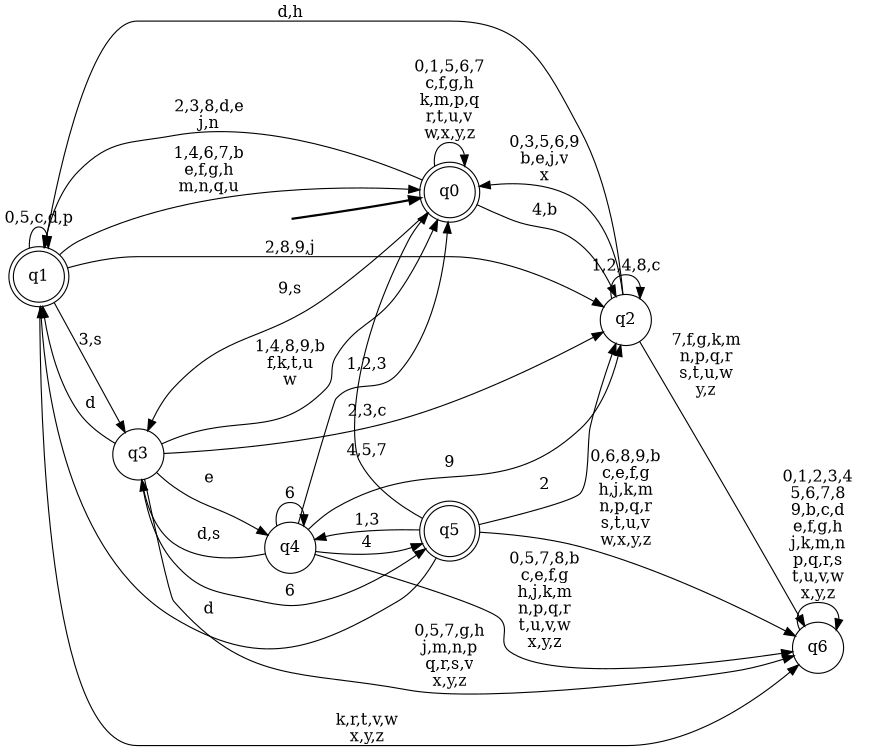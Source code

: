digraph DFA {
__start0 [style = invis, shape = none, label = "", width = 0, height = 0];

rankdir=LR;
size="8,5";

s0 [style="rounded,filled", color="black", fillcolor="white" shape="doublecircle", label="q0"];
s1 [style="rounded,filled", color="black", fillcolor="white" shape="doublecircle", label="q1"];
s2 [style="filled", color="black", fillcolor="white" shape="circle", label="q2"];
s3 [style="filled", color="black", fillcolor="white" shape="circle", label="q3"];
s4 [style="filled", color="black", fillcolor="white" shape="circle", label="q4"];
s5 [style="rounded,filled", color="black", fillcolor="white" shape="doublecircle", label="q5"];
s6 [style="filled", color="black", fillcolor="white" shape="circle", label="q6"];
subgraph cluster_main { 
	graph [pad=".75", ranksep="0.15", nodesep="0.15"];
	 style=invis; 
	__start0 -> s0 [penwidth=2];
}
s0 -> s0 [label="0,1,5,6,7\nc,f,g,h\nk,m,p,q\nr,t,u,v\nw,x,y,z"];
s0 -> s1 [label="2,3,8,d,e\nj,n"];
s0 -> s2 [label="4,b"];
s0 -> s3 [label="9,s"];
s1 -> s0 [label="1,4,6,7,b\ne,f,g,h\nm,n,q,u"];
s1 -> s1 [label="0,5,c,d,p"];
s1 -> s2 [label="2,8,9,j"];
s1 -> s3 [label="3,s"];
s1 -> s6 [label="k,r,t,v,w\nx,y,z"];
s2 -> s0 [label="0,3,5,6,9\nb,e,j,v\nx"];
s2 -> s1 [label="d,h"];
s2 -> s2 [label="1,2,4,8,c"];
s2 -> s6 [label="7,f,g,k,m\nn,p,q,r\ns,t,u,w\ny,z"];
s3 -> s0 [label="1,4,8,9,b\nf,k,t,u\nw"];
s3 -> s1 [label="d"];
s3 -> s2 [label="2,3,c"];
s3 -> s4 [label="e"];
s3 -> s5 [label="6"];
s3 -> s6 [label="0,5,7,g,h\nj,m,n,p\nq,r,s,v\nx,y,z"];
s4 -> s0 [label="1,2,3"];
s4 -> s2 [label="9"];
s4 -> s3 [label="d,s"];
s4 -> s4 [label="6"];
s4 -> s5 [label="4"];
s4 -> s6 [label="0,5,7,8,b\nc,e,f,g\nh,j,k,m\nn,p,q,r\nt,u,v,w\nx,y,z"];
s5 -> s0 [label="4,5,7"];
s5 -> s1 [label="d"];
s5 -> s2 [label="2"];
s5 -> s4 [label="1,3"];
s5 -> s6 [label="0,6,8,9,b\nc,e,f,g\nh,j,k,m\nn,p,q,r\ns,t,u,v\nw,x,y,z"];
s6 -> s6 [label="0,1,2,3,4\n5,6,7,8\n9,b,c,d\ne,f,g,h\nj,k,m,n\np,q,r,s\nt,u,v,w\nx,y,z"];

}